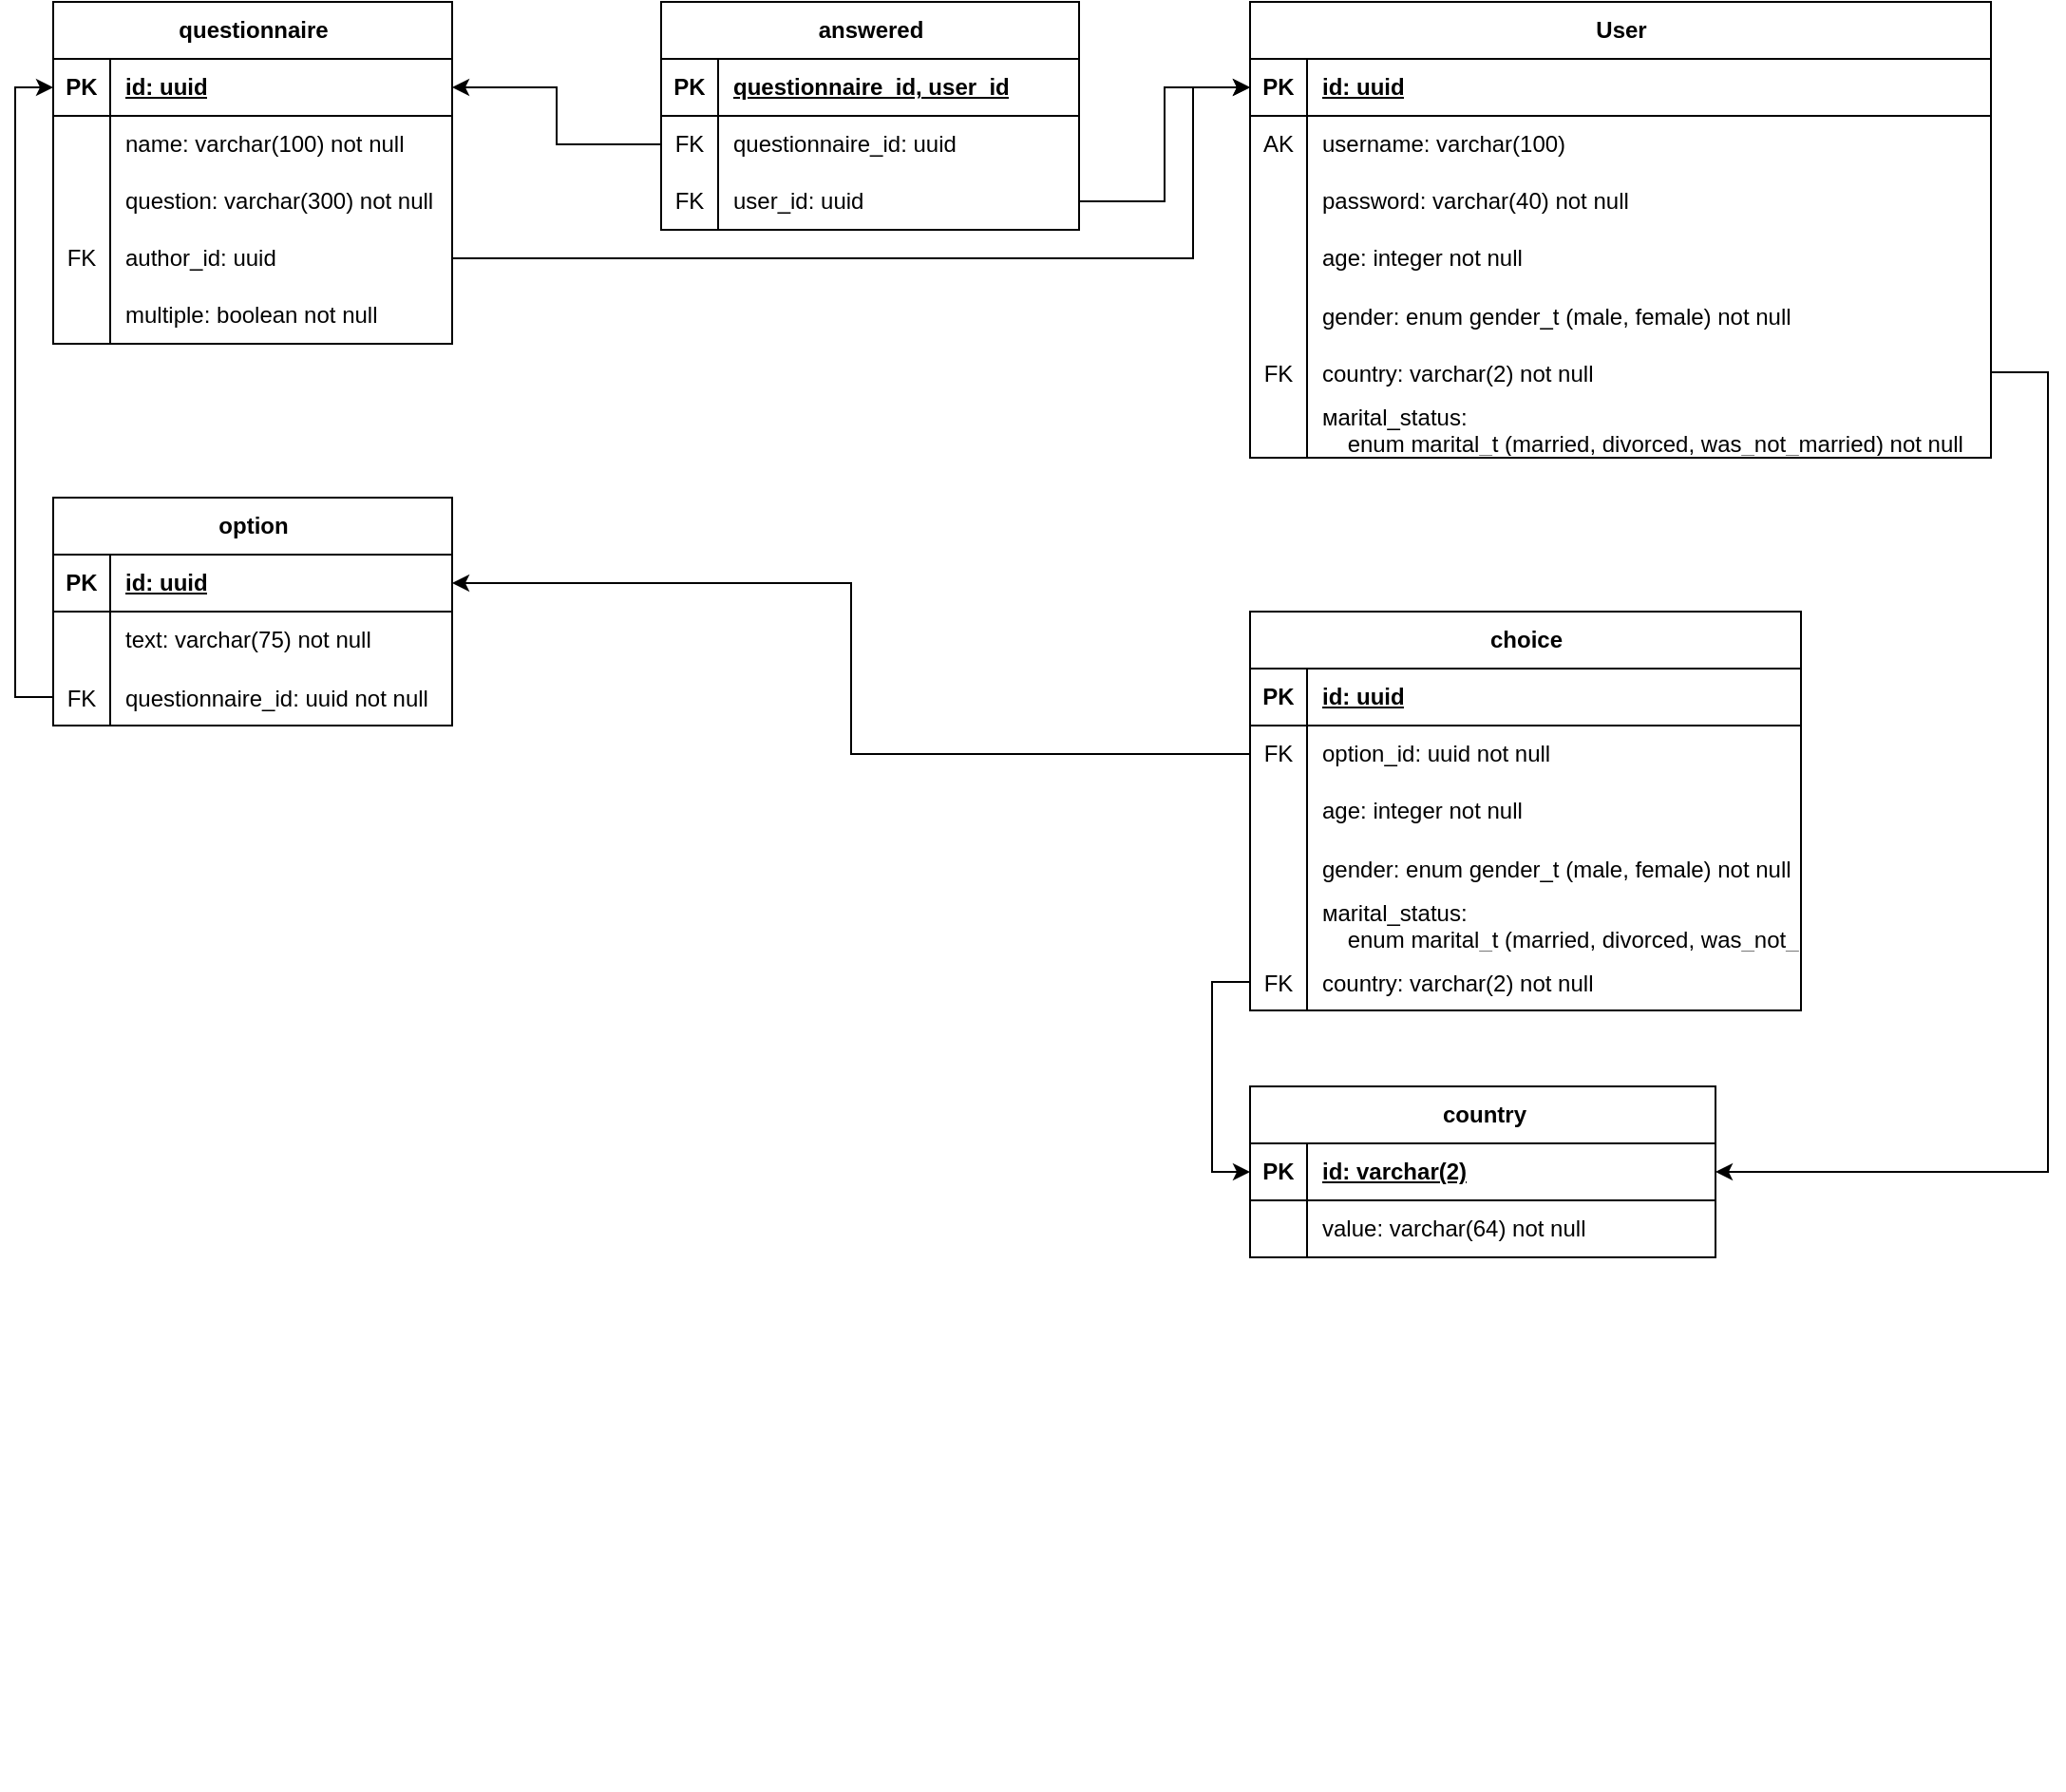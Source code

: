 <mxfile version="22.0.8" type="device">
  <diagram name="Страница — 1" id="QSBf3perLv_kSxdTgKMJ">
    <mxGraphModel dx="1737" dy="-620" grid="1" gridSize="10" guides="1" tooltips="1" connect="1" arrows="1" fold="1" page="1" pageScale="1" pageWidth="827" pageHeight="1169" math="0" shadow="0">
      <root>
        <mxCell id="0" />
        <mxCell id="1" parent="0" />
        <mxCell id="QNqdyhj0v0ewK2Hj2IED-8" value="questionnaire" style="shape=table;startSize=30;container=1;collapsible=1;childLayout=tableLayout;fixedRows=1;rowLines=0;fontStyle=1;align=center;resizeLast=1;html=1;" parent="1" vertex="1">
          <mxGeometry x="-110" y="1169" width="210" height="180" as="geometry" />
        </mxCell>
        <mxCell id="QNqdyhj0v0ewK2Hj2IED-9" value="" style="shape=tableRow;horizontal=0;startSize=0;swimlaneHead=0;swimlaneBody=0;fillColor=none;collapsible=0;dropTarget=0;points=[[0,0.5],[1,0.5]];portConstraint=eastwest;top=0;left=0;right=0;bottom=1;" parent="QNqdyhj0v0ewK2Hj2IED-8" vertex="1">
          <mxGeometry y="30" width="210" height="30" as="geometry" />
        </mxCell>
        <mxCell id="QNqdyhj0v0ewK2Hj2IED-10" value="PK" style="shape=partialRectangle;connectable=0;fillColor=none;top=0;left=0;bottom=0;right=0;fontStyle=1;overflow=hidden;whiteSpace=wrap;html=1;" parent="QNqdyhj0v0ewK2Hj2IED-9" vertex="1">
          <mxGeometry width="30" height="30" as="geometry">
            <mxRectangle width="30" height="30" as="alternateBounds" />
          </mxGeometry>
        </mxCell>
        <mxCell id="QNqdyhj0v0ewK2Hj2IED-11" value="id: uuid" style="shape=partialRectangle;connectable=0;fillColor=none;top=0;left=0;bottom=0;right=0;align=left;spacingLeft=6;fontStyle=5;overflow=hidden;whiteSpace=wrap;html=1;" parent="QNqdyhj0v0ewK2Hj2IED-9" vertex="1">
          <mxGeometry x="30" width="180" height="30" as="geometry">
            <mxRectangle width="180" height="30" as="alternateBounds" />
          </mxGeometry>
        </mxCell>
        <mxCell id="QNqdyhj0v0ewK2Hj2IED-12" value="" style="shape=tableRow;horizontal=0;startSize=0;swimlaneHead=0;swimlaneBody=0;fillColor=none;collapsible=0;dropTarget=0;points=[[0,0.5],[1,0.5]];portConstraint=eastwest;top=0;left=0;right=0;bottom=0;" parent="QNqdyhj0v0ewK2Hj2IED-8" vertex="1">
          <mxGeometry y="60" width="210" height="30" as="geometry" />
        </mxCell>
        <mxCell id="QNqdyhj0v0ewK2Hj2IED-13" value="" style="shape=partialRectangle;connectable=0;fillColor=none;top=0;left=0;bottom=0;right=0;editable=1;overflow=hidden;whiteSpace=wrap;html=1;" parent="QNqdyhj0v0ewK2Hj2IED-12" vertex="1">
          <mxGeometry width="30" height="30" as="geometry">
            <mxRectangle width="30" height="30" as="alternateBounds" />
          </mxGeometry>
        </mxCell>
        <mxCell id="QNqdyhj0v0ewK2Hj2IED-14" value="name: varchar(100)&amp;nbsp;not null" style="shape=partialRectangle;connectable=0;fillColor=none;top=0;left=0;bottom=0;right=0;align=left;spacingLeft=6;overflow=hidden;whiteSpace=wrap;html=1;" parent="QNqdyhj0v0ewK2Hj2IED-12" vertex="1">
          <mxGeometry x="30" width="180" height="30" as="geometry">
            <mxRectangle width="180" height="30" as="alternateBounds" />
          </mxGeometry>
        </mxCell>
        <mxCell id="QNqdyhj0v0ewK2Hj2IED-15" value="" style="shape=tableRow;horizontal=0;startSize=0;swimlaneHead=0;swimlaneBody=0;fillColor=none;collapsible=0;dropTarget=0;points=[[0,0.5],[1,0.5]];portConstraint=eastwest;top=0;left=0;right=0;bottom=0;" parent="QNqdyhj0v0ewK2Hj2IED-8" vertex="1">
          <mxGeometry y="90" width="210" height="30" as="geometry" />
        </mxCell>
        <mxCell id="QNqdyhj0v0ewK2Hj2IED-16" value="" style="shape=partialRectangle;connectable=0;fillColor=none;top=0;left=0;bottom=0;right=0;editable=1;overflow=hidden;whiteSpace=wrap;html=1;" parent="QNqdyhj0v0ewK2Hj2IED-15" vertex="1">
          <mxGeometry width="30" height="30" as="geometry">
            <mxRectangle width="30" height="30" as="alternateBounds" />
          </mxGeometry>
        </mxCell>
        <mxCell id="QNqdyhj0v0ewK2Hj2IED-17" value="question: varchar(300)&amp;nbsp;not null" style="shape=partialRectangle;connectable=0;fillColor=none;top=0;left=0;bottom=0;right=0;align=left;spacingLeft=6;overflow=hidden;whiteSpace=wrap;html=1;" parent="QNqdyhj0v0ewK2Hj2IED-15" vertex="1">
          <mxGeometry x="30" width="180" height="30" as="geometry">
            <mxRectangle width="180" height="30" as="alternateBounds" />
          </mxGeometry>
        </mxCell>
        <mxCell id="QNqdyhj0v0ewK2Hj2IED-18" value="" style="shape=tableRow;horizontal=0;startSize=0;swimlaneHead=0;swimlaneBody=0;fillColor=none;collapsible=0;dropTarget=0;points=[[0,0.5],[1,0.5]];portConstraint=eastwest;top=0;left=0;right=0;bottom=0;" parent="QNqdyhj0v0ewK2Hj2IED-8" vertex="1">
          <mxGeometry y="120" width="210" height="30" as="geometry" />
        </mxCell>
        <mxCell id="QNqdyhj0v0ewK2Hj2IED-19" value="FK" style="shape=partialRectangle;connectable=0;fillColor=none;top=0;left=0;bottom=0;right=0;editable=1;overflow=hidden;whiteSpace=wrap;html=1;" parent="QNqdyhj0v0ewK2Hj2IED-18" vertex="1">
          <mxGeometry width="30" height="30" as="geometry">
            <mxRectangle width="30" height="30" as="alternateBounds" />
          </mxGeometry>
        </mxCell>
        <mxCell id="QNqdyhj0v0ewK2Hj2IED-20" value="author_id: uuid" style="shape=partialRectangle;connectable=0;fillColor=none;top=0;left=0;bottom=0;right=0;align=left;spacingLeft=6;overflow=hidden;whiteSpace=wrap;html=1;" parent="QNqdyhj0v0ewK2Hj2IED-18" vertex="1">
          <mxGeometry x="30" width="180" height="30" as="geometry">
            <mxRectangle width="180" height="30" as="alternateBounds" />
          </mxGeometry>
        </mxCell>
        <mxCell id="QNqdyhj0v0ewK2Hj2IED-21" value="" style="shape=tableRow;horizontal=0;startSize=0;swimlaneHead=0;swimlaneBody=0;fillColor=none;collapsible=0;dropTarget=0;points=[[0,0.5],[1,0.5]];portConstraint=eastwest;top=0;left=0;right=0;bottom=0;" parent="QNqdyhj0v0ewK2Hj2IED-8" vertex="1">
          <mxGeometry y="150" width="210" height="30" as="geometry" />
        </mxCell>
        <mxCell id="QNqdyhj0v0ewK2Hj2IED-22" value="" style="shape=partialRectangle;connectable=0;fillColor=none;top=0;left=0;bottom=0;right=0;editable=1;overflow=hidden;whiteSpace=wrap;html=1;" parent="QNqdyhj0v0ewK2Hj2IED-21" vertex="1">
          <mxGeometry width="30" height="30" as="geometry">
            <mxRectangle width="30" height="30" as="alternateBounds" />
          </mxGeometry>
        </mxCell>
        <mxCell id="QNqdyhj0v0ewK2Hj2IED-23" value="multiple: boolean not null" style="shape=partialRectangle;connectable=0;fillColor=none;top=0;left=0;bottom=0;right=0;align=left;spacingLeft=6;overflow=hidden;whiteSpace=wrap;html=1;" parent="QNqdyhj0v0ewK2Hj2IED-21" vertex="1">
          <mxGeometry x="30" width="180" height="30" as="geometry">
            <mxRectangle width="180" height="30" as="alternateBounds" />
          </mxGeometry>
        </mxCell>
        <mxCell id="QNqdyhj0v0ewK2Hj2IED-24" value="option" style="shape=table;startSize=30;container=1;collapsible=1;childLayout=tableLayout;fixedRows=1;rowLines=0;fontStyle=1;align=center;resizeLast=1;html=1;" parent="1" vertex="1">
          <mxGeometry x="-110" y="1430" width="210" height="120" as="geometry" />
        </mxCell>
        <mxCell id="QNqdyhj0v0ewK2Hj2IED-25" value="" style="shape=tableRow;horizontal=0;startSize=0;swimlaneHead=0;swimlaneBody=0;fillColor=none;collapsible=0;dropTarget=0;points=[[0,0.5],[1,0.5]];portConstraint=eastwest;top=0;left=0;right=0;bottom=1;" parent="QNqdyhj0v0ewK2Hj2IED-24" vertex="1">
          <mxGeometry y="30" width="210" height="30" as="geometry" />
        </mxCell>
        <mxCell id="QNqdyhj0v0ewK2Hj2IED-26" value="PK" style="shape=partialRectangle;connectable=0;fillColor=none;top=0;left=0;bottom=0;right=0;fontStyle=1;overflow=hidden;whiteSpace=wrap;html=1;" parent="QNqdyhj0v0ewK2Hj2IED-25" vertex="1">
          <mxGeometry width="30" height="30" as="geometry">
            <mxRectangle width="30" height="30" as="alternateBounds" />
          </mxGeometry>
        </mxCell>
        <mxCell id="QNqdyhj0v0ewK2Hj2IED-27" value="id: uuid" style="shape=partialRectangle;connectable=0;fillColor=none;top=0;left=0;bottom=0;right=0;align=left;spacingLeft=6;fontStyle=5;overflow=hidden;whiteSpace=wrap;html=1;" parent="QNqdyhj0v0ewK2Hj2IED-25" vertex="1">
          <mxGeometry x="30" width="180" height="30" as="geometry">
            <mxRectangle width="180" height="30" as="alternateBounds" />
          </mxGeometry>
        </mxCell>
        <mxCell id="QNqdyhj0v0ewK2Hj2IED-28" value="" style="shape=tableRow;horizontal=0;startSize=0;swimlaneHead=0;swimlaneBody=0;fillColor=none;collapsible=0;dropTarget=0;points=[[0,0.5],[1,0.5]];portConstraint=eastwest;top=0;left=0;right=0;bottom=0;" parent="QNqdyhj0v0ewK2Hj2IED-24" vertex="1">
          <mxGeometry y="60" width="210" height="30" as="geometry" />
        </mxCell>
        <mxCell id="QNqdyhj0v0ewK2Hj2IED-29" value="" style="shape=partialRectangle;connectable=0;fillColor=none;top=0;left=0;bottom=0;right=0;editable=1;overflow=hidden;whiteSpace=wrap;html=1;" parent="QNqdyhj0v0ewK2Hj2IED-28" vertex="1">
          <mxGeometry width="30" height="30" as="geometry">
            <mxRectangle width="30" height="30" as="alternateBounds" />
          </mxGeometry>
        </mxCell>
        <mxCell id="QNqdyhj0v0ewK2Hj2IED-30" value="text: varchar(75)&amp;nbsp;not null" style="shape=partialRectangle;connectable=0;fillColor=none;top=0;left=0;bottom=0;right=0;align=left;spacingLeft=6;overflow=hidden;whiteSpace=wrap;html=1;" parent="QNqdyhj0v0ewK2Hj2IED-28" vertex="1">
          <mxGeometry x="30" width="180" height="30" as="geometry">
            <mxRectangle width="180" height="30" as="alternateBounds" />
          </mxGeometry>
        </mxCell>
        <mxCell id="QNqdyhj0v0ewK2Hj2IED-31" value="" style="shape=tableRow;horizontal=0;startSize=0;swimlaneHead=0;swimlaneBody=0;fillColor=none;collapsible=0;dropTarget=0;points=[[0,0.5],[1,0.5]];portConstraint=eastwest;top=0;left=0;right=0;bottom=0;" parent="QNqdyhj0v0ewK2Hj2IED-24" vertex="1">
          <mxGeometry y="90" width="210" height="30" as="geometry" />
        </mxCell>
        <mxCell id="QNqdyhj0v0ewK2Hj2IED-32" value="FK" style="shape=partialRectangle;connectable=0;fillColor=none;top=0;left=0;bottom=0;right=0;editable=1;overflow=hidden;" parent="QNqdyhj0v0ewK2Hj2IED-31" vertex="1">
          <mxGeometry width="30" height="30" as="geometry">
            <mxRectangle width="30" height="30" as="alternateBounds" />
          </mxGeometry>
        </mxCell>
        <mxCell id="QNqdyhj0v0ewK2Hj2IED-33" value="questionnaire_id: uuid not null" style="shape=partialRectangle;connectable=0;fillColor=none;top=0;left=0;bottom=0;right=0;align=left;spacingLeft=6;overflow=hidden;" parent="QNqdyhj0v0ewK2Hj2IED-31" vertex="1">
          <mxGeometry x="30" width="180" height="30" as="geometry">
            <mxRectangle width="180" height="30" as="alternateBounds" />
          </mxGeometry>
        </mxCell>
        <mxCell id="QNqdyhj0v0ewK2Hj2IED-53" value="choice" style="shape=table;startSize=30;container=1;collapsible=1;childLayout=tableLayout;fixedRows=1;rowLines=0;fontStyle=1;align=center;resizeLast=1;html=1;" parent="1" vertex="1">
          <mxGeometry x="520" y="1490" width="290" height="210" as="geometry" />
        </mxCell>
        <mxCell id="QNqdyhj0v0ewK2Hj2IED-54" value="" style="shape=tableRow;horizontal=0;startSize=0;swimlaneHead=0;swimlaneBody=0;fillColor=none;collapsible=0;dropTarget=0;points=[[0,0.5],[1,0.5]];portConstraint=eastwest;top=0;left=0;right=0;bottom=1;" parent="QNqdyhj0v0ewK2Hj2IED-53" vertex="1">
          <mxGeometry y="30" width="290" height="30" as="geometry" />
        </mxCell>
        <mxCell id="QNqdyhj0v0ewK2Hj2IED-55" value="PK" style="shape=partialRectangle;connectable=0;fillColor=none;top=0;left=0;bottom=0;right=0;fontStyle=1;overflow=hidden;whiteSpace=wrap;html=1;" parent="QNqdyhj0v0ewK2Hj2IED-54" vertex="1">
          <mxGeometry width="30" height="30" as="geometry">
            <mxRectangle width="30" height="30" as="alternateBounds" />
          </mxGeometry>
        </mxCell>
        <mxCell id="QNqdyhj0v0ewK2Hj2IED-56" value="id: uuid" style="shape=partialRectangle;connectable=0;fillColor=none;top=0;left=0;bottom=0;right=0;align=left;spacingLeft=6;fontStyle=5;overflow=hidden;whiteSpace=wrap;html=1;" parent="QNqdyhj0v0ewK2Hj2IED-54" vertex="1">
          <mxGeometry x="30" width="260" height="30" as="geometry">
            <mxRectangle width="260" height="30" as="alternateBounds" />
          </mxGeometry>
        </mxCell>
        <mxCell id="QNqdyhj0v0ewK2Hj2IED-60" value="" style="shape=tableRow;horizontal=0;startSize=0;swimlaneHead=0;swimlaneBody=0;fillColor=none;collapsible=0;dropTarget=0;points=[[0,0.5],[1,0.5]];portConstraint=eastwest;top=0;left=0;right=0;bottom=0;" parent="QNqdyhj0v0ewK2Hj2IED-53" vertex="1">
          <mxGeometry y="60" width="290" height="30" as="geometry" />
        </mxCell>
        <mxCell id="QNqdyhj0v0ewK2Hj2IED-61" value="FK" style="shape=partialRectangle;connectable=0;fillColor=none;top=0;left=0;bottom=0;right=0;editable=1;overflow=hidden;whiteSpace=wrap;html=1;" parent="QNqdyhj0v0ewK2Hj2IED-60" vertex="1">
          <mxGeometry width="30" height="30" as="geometry">
            <mxRectangle width="30" height="30" as="alternateBounds" />
          </mxGeometry>
        </mxCell>
        <mxCell id="QNqdyhj0v0ewK2Hj2IED-62" value="option_id: uuid&amp;nbsp;not null" style="shape=partialRectangle;connectable=0;fillColor=none;top=0;left=0;bottom=0;right=0;align=left;spacingLeft=6;overflow=hidden;whiteSpace=wrap;html=1;" parent="QNqdyhj0v0ewK2Hj2IED-60" vertex="1">
          <mxGeometry x="30" width="260" height="30" as="geometry">
            <mxRectangle width="260" height="30" as="alternateBounds" />
          </mxGeometry>
        </mxCell>
        <mxCell id="QNqdyhj0v0ewK2Hj2IED-63" value="" style="shape=tableRow;horizontal=0;startSize=0;swimlaneHead=0;swimlaneBody=0;fillColor=none;collapsible=0;dropTarget=0;points=[[0,0.5],[1,0.5]];portConstraint=eastwest;top=0;left=0;right=0;bottom=0;" parent="QNqdyhj0v0ewK2Hj2IED-53" vertex="1">
          <mxGeometry y="90" width="290" height="30" as="geometry" />
        </mxCell>
        <mxCell id="QNqdyhj0v0ewK2Hj2IED-64" value="" style="shape=partialRectangle;connectable=0;fillColor=none;top=0;left=0;bottom=0;right=0;editable=1;overflow=hidden;whiteSpace=wrap;html=1;" parent="QNqdyhj0v0ewK2Hj2IED-63" vertex="1">
          <mxGeometry width="30" height="30" as="geometry">
            <mxRectangle width="30" height="30" as="alternateBounds" />
          </mxGeometry>
        </mxCell>
        <mxCell id="QNqdyhj0v0ewK2Hj2IED-65" value="age: integer&amp;nbsp;not null" style="shape=partialRectangle;connectable=0;fillColor=none;top=0;left=0;bottom=0;right=0;align=left;spacingLeft=6;overflow=hidden;whiteSpace=wrap;html=1;" parent="QNqdyhj0v0ewK2Hj2IED-63" vertex="1">
          <mxGeometry x="30" width="260" height="30" as="geometry">
            <mxRectangle width="260" height="30" as="alternateBounds" />
          </mxGeometry>
        </mxCell>
        <mxCell id="QNqdyhj0v0ewK2Hj2IED-102" value="" style="shape=tableRow;horizontal=0;startSize=0;swimlaneHead=0;swimlaneBody=0;fillColor=none;collapsible=0;dropTarget=0;points=[[0,0.5],[1,0.5]];portConstraint=eastwest;top=0;left=0;right=0;bottom=0;" parent="QNqdyhj0v0ewK2Hj2IED-53" vertex="1">
          <mxGeometry y="120" width="290" height="30" as="geometry" />
        </mxCell>
        <mxCell id="QNqdyhj0v0ewK2Hj2IED-103" value="" style="shape=partialRectangle;connectable=0;fillColor=none;top=0;left=0;bottom=0;right=0;editable=1;overflow=hidden;" parent="QNqdyhj0v0ewK2Hj2IED-102" vertex="1">
          <mxGeometry width="30" height="30" as="geometry">
            <mxRectangle width="30" height="30" as="alternateBounds" />
          </mxGeometry>
        </mxCell>
        <mxCell id="QNqdyhj0v0ewK2Hj2IED-104" value="gender: enum gender_t (male, female) not null" style="shape=partialRectangle;connectable=0;fillColor=none;top=0;left=0;bottom=0;right=0;align=left;spacingLeft=6;overflow=hidden;" parent="QNqdyhj0v0ewK2Hj2IED-102" vertex="1">
          <mxGeometry x="30" width="260" height="30" as="geometry">
            <mxRectangle width="260" height="30" as="alternateBounds" />
          </mxGeometry>
        </mxCell>
        <mxCell id="Mcjut4qaFdIiztMgJWjg-1" value="" style="shape=tableRow;horizontal=0;startSize=0;swimlaneHead=0;swimlaneBody=0;fillColor=none;collapsible=0;dropTarget=0;points=[[0,0.5],[1,0.5]];portConstraint=eastwest;top=0;left=0;right=0;bottom=0;fontSize=16;" vertex="1" parent="QNqdyhj0v0ewK2Hj2IED-53">
          <mxGeometry y="150" width="290" height="30" as="geometry" />
        </mxCell>
        <mxCell id="Mcjut4qaFdIiztMgJWjg-2" value="" style="shape=partialRectangle;connectable=0;fillColor=none;top=0;left=0;bottom=0;right=0;editable=1;overflow=hidden;fontSize=16;" vertex="1" parent="Mcjut4qaFdIiztMgJWjg-1">
          <mxGeometry width="30" height="30" as="geometry">
            <mxRectangle width="30" height="30" as="alternateBounds" />
          </mxGeometry>
        </mxCell>
        <mxCell id="Mcjut4qaFdIiztMgJWjg-3" value="мarital_status:&#xa;    enum marital_t (married, divorced, was_not_married) not null" style="shape=partialRectangle;connectable=0;fillColor=none;top=0;left=0;bottom=0;right=0;align=left;spacingLeft=6;overflow=hidden;fontSize=12;" vertex="1" parent="Mcjut4qaFdIiztMgJWjg-1">
          <mxGeometry x="30" width="260" height="30" as="geometry">
            <mxRectangle width="260" height="30" as="alternateBounds" />
          </mxGeometry>
        </mxCell>
        <mxCell id="QNqdyhj0v0ewK2Hj2IED-108" value="" style="shape=tableRow;horizontal=0;startSize=0;swimlaneHead=0;swimlaneBody=0;fillColor=none;collapsible=0;dropTarget=0;points=[[0,0.5],[1,0.5]];portConstraint=eastwest;top=0;left=0;right=0;bottom=0;" parent="QNqdyhj0v0ewK2Hj2IED-53" vertex="1">
          <mxGeometry y="180" width="290" height="30" as="geometry" />
        </mxCell>
        <mxCell id="QNqdyhj0v0ewK2Hj2IED-109" value="FK" style="shape=partialRectangle;connectable=0;fillColor=none;top=0;left=0;bottom=0;right=0;editable=1;overflow=hidden;" parent="QNqdyhj0v0ewK2Hj2IED-108" vertex="1">
          <mxGeometry width="30" height="30" as="geometry">
            <mxRectangle width="30" height="30" as="alternateBounds" />
          </mxGeometry>
        </mxCell>
        <mxCell id="QNqdyhj0v0ewK2Hj2IED-110" value="country: varchar(2) not null" style="shape=partialRectangle;connectable=0;fillColor=none;top=0;left=0;bottom=0;right=0;align=left;spacingLeft=6;overflow=hidden;" parent="QNqdyhj0v0ewK2Hj2IED-108" vertex="1">
          <mxGeometry x="30" width="260" height="30" as="geometry">
            <mxRectangle width="260" height="30" as="alternateBounds" />
          </mxGeometry>
        </mxCell>
        <mxCell id="QNqdyhj0v0ewK2Hj2IED-82" value="country" style="shape=table;startSize=30;container=1;collapsible=1;childLayout=tableLayout;fixedRows=1;rowLines=0;fontStyle=1;align=center;resizeLast=1;html=1;" parent="1" vertex="1">
          <mxGeometry x="520" y="1740" width="245" height="90" as="geometry" />
        </mxCell>
        <mxCell id="QNqdyhj0v0ewK2Hj2IED-83" value="" style="shape=tableRow;horizontal=0;startSize=0;swimlaneHead=0;swimlaneBody=0;fillColor=none;collapsible=0;dropTarget=0;points=[[0,0.5],[1,0.5]];portConstraint=eastwest;top=0;left=0;right=0;bottom=1;" parent="QNqdyhj0v0ewK2Hj2IED-82" vertex="1">
          <mxGeometry y="30" width="245" height="30" as="geometry" />
        </mxCell>
        <mxCell id="QNqdyhj0v0ewK2Hj2IED-84" value="PK" style="shape=partialRectangle;connectable=0;fillColor=none;top=0;left=0;bottom=0;right=0;fontStyle=1;overflow=hidden;whiteSpace=wrap;html=1;" parent="QNqdyhj0v0ewK2Hj2IED-83" vertex="1">
          <mxGeometry width="30" height="30" as="geometry">
            <mxRectangle width="30" height="30" as="alternateBounds" />
          </mxGeometry>
        </mxCell>
        <mxCell id="QNqdyhj0v0ewK2Hj2IED-85" value="id: varchar(2)" style="shape=partialRectangle;connectable=0;fillColor=none;top=0;left=0;bottom=0;right=0;align=left;spacingLeft=6;fontStyle=5;overflow=hidden;whiteSpace=wrap;html=1;" parent="QNqdyhj0v0ewK2Hj2IED-83" vertex="1">
          <mxGeometry x="30" width="215" height="30" as="geometry">
            <mxRectangle width="215" height="30" as="alternateBounds" />
          </mxGeometry>
        </mxCell>
        <mxCell id="QNqdyhj0v0ewK2Hj2IED-86" value="" style="shape=tableRow;horizontal=0;startSize=0;swimlaneHead=0;swimlaneBody=0;fillColor=none;collapsible=0;dropTarget=0;points=[[0,0.5],[1,0.5]];portConstraint=eastwest;top=0;left=0;right=0;bottom=0;" parent="QNqdyhj0v0ewK2Hj2IED-82" vertex="1">
          <mxGeometry y="60" width="245" height="30" as="geometry" />
        </mxCell>
        <mxCell id="QNqdyhj0v0ewK2Hj2IED-87" value="" style="shape=partialRectangle;connectable=0;fillColor=none;top=0;left=0;bottom=0;right=0;editable=1;overflow=hidden;whiteSpace=wrap;html=1;" parent="QNqdyhj0v0ewK2Hj2IED-86" vertex="1">
          <mxGeometry width="30" height="30" as="geometry">
            <mxRectangle width="30" height="30" as="alternateBounds" />
          </mxGeometry>
        </mxCell>
        <mxCell id="QNqdyhj0v0ewK2Hj2IED-88" value="value: varchar(64) not null" style="shape=partialRectangle;connectable=0;fillColor=none;top=0;left=0;bottom=0;right=0;align=left;spacingLeft=6;overflow=hidden;whiteSpace=wrap;html=1;" parent="QNqdyhj0v0ewK2Hj2IED-86" vertex="1">
          <mxGeometry x="30" width="215" height="30" as="geometry">
            <mxRectangle width="215" height="30" as="alternateBounds" />
          </mxGeometry>
        </mxCell>
        <mxCell id="QNqdyhj0v0ewK2Hj2IED-99" value="" style="shape=tableRow;horizontal=0;startSize=0;swimlaneHead=0;swimlaneBody=0;fillColor=none;collapsible=0;dropTarget=0;points=[[0,0.5],[1,0.5]];portConstraint=eastwest;top=0;left=0;right=0;bottom=0;" parent="1" vertex="1">
          <mxGeometry x="-10" y="2080" width="380" height="30" as="geometry" />
        </mxCell>
        <mxCell id="QNqdyhj0v0ewK2Hj2IED-100" value="" style="shape=partialRectangle;connectable=0;fillColor=none;top=0;left=0;bottom=0;right=0;editable=1;overflow=hidden;whiteSpace=wrap;html=1;" parent="QNqdyhj0v0ewK2Hj2IED-99" vertex="1">
          <mxGeometry width="30" height="30" as="geometry">
            <mxRectangle width="30" height="30" as="alternateBounds" />
          </mxGeometry>
        </mxCell>
        <mxCell id="QNqdyhj0v0ewK2Hj2IED-112" value="User" style="shape=table;startSize=30;container=1;collapsible=1;childLayout=tableLayout;fixedRows=1;rowLines=0;fontStyle=1;align=center;resizeLast=1;html=1;" parent="1" vertex="1">
          <mxGeometry x="520" y="1169" width="390" height="240" as="geometry" />
        </mxCell>
        <mxCell id="QNqdyhj0v0ewK2Hj2IED-113" value="" style="shape=tableRow;horizontal=0;startSize=0;swimlaneHead=0;swimlaneBody=0;fillColor=none;collapsible=0;dropTarget=0;points=[[0,0.5],[1,0.5]];portConstraint=eastwest;top=0;left=0;right=0;bottom=1;" parent="QNqdyhj0v0ewK2Hj2IED-112" vertex="1">
          <mxGeometry y="30" width="390" height="30" as="geometry" />
        </mxCell>
        <mxCell id="QNqdyhj0v0ewK2Hj2IED-114" value="PK" style="shape=partialRectangle;connectable=0;fillColor=none;top=0;left=0;bottom=0;right=0;fontStyle=1;overflow=hidden;whiteSpace=wrap;html=1;" parent="QNqdyhj0v0ewK2Hj2IED-113" vertex="1">
          <mxGeometry width="30" height="30" as="geometry">
            <mxRectangle width="30" height="30" as="alternateBounds" />
          </mxGeometry>
        </mxCell>
        <mxCell id="QNqdyhj0v0ewK2Hj2IED-115" value="id: uuid" style="shape=partialRectangle;connectable=0;fillColor=none;top=0;left=0;bottom=0;right=0;align=left;spacingLeft=6;fontStyle=5;overflow=hidden;whiteSpace=wrap;html=1;" parent="QNqdyhj0v0ewK2Hj2IED-113" vertex="1">
          <mxGeometry x="30" width="360" height="30" as="geometry">
            <mxRectangle width="360" height="30" as="alternateBounds" />
          </mxGeometry>
        </mxCell>
        <mxCell id="QNqdyhj0v0ewK2Hj2IED-116" value="" style="shape=tableRow;horizontal=0;startSize=0;swimlaneHead=0;swimlaneBody=0;fillColor=none;collapsible=0;dropTarget=0;points=[[0,0.5],[1,0.5]];portConstraint=eastwest;top=0;left=0;right=0;bottom=0;" parent="QNqdyhj0v0ewK2Hj2IED-112" vertex="1">
          <mxGeometry y="60" width="390" height="30" as="geometry" />
        </mxCell>
        <mxCell id="QNqdyhj0v0ewK2Hj2IED-117" value="AK" style="shape=partialRectangle;connectable=0;fillColor=none;top=0;left=0;bottom=0;right=0;editable=1;overflow=hidden;whiteSpace=wrap;html=1;" parent="QNqdyhj0v0ewK2Hj2IED-116" vertex="1">
          <mxGeometry width="30" height="30" as="geometry">
            <mxRectangle width="30" height="30" as="alternateBounds" />
          </mxGeometry>
        </mxCell>
        <mxCell id="QNqdyhj0v0ewK2Hj2IED-118" value="username: varchar(100)" style="shape=partialRectangle;connectable=0;fillColor=none;top=0;left=0;bottom=0;right=0;align=left;spacingLeft=6;overflow=hidden;whiteSpace=wrap;html=1;" parent="QNqdyhj0v0ewK2Hj2IED-116" vertex="1">
          <mxGeometry x="30" width="360" height="30" as="geometry">
            <mxRectangle width="360" height="30" as="alternateBounds" />
          </mxGeometry>
        </mxCell>
        <mxCell id="QNqdyhj0v0ewK2Hj2IED-119" value="" style="shape=tableRow;horizontal=0;startSize=0;swimlaneHead=0;swimlaneBody=0;fillColor=none;collapsible=0;dropTarget=0;points=[[0,0.5],[1,0.5]];portConstraint=eastwest;top=0;left=0;right=0;bottom=0;" parent="QNqdyhj0v0ewK2Hj2IED-112" vertex="1">
          <mxGeometry y="90" width="390" height="30" as="geometry" />
        </mxCell>
        <mxCell id="QNqdyhj0v0ewK2Hj2IED-120" value="" style="shape=partialRectangle;connectable=0;fillColor=none;top=0;left=0;bottom=0;right=0;editable=1;overflow=hidden;whiteSpace=wrap;html=1;" parent="QNqdyhj0v0ewK2Hj2IED-119" vertex="1">
          <mxGeometry width="30" height="30" as="geometry">
            <mxRectangle width="30" height="30" as="alternateBounds" />
          </mxGeometry>
        </mxCell>
        <mxCell id="QNqdyhj0v0ewK2Hj2IED-121" value="password: varchar(40) not null" style="shape=partialRectangle;connectable=0;fillColor=none;top=0;left=0;bottom=0;right=0;align=left;spacingLeft=6;overflow=hidden;whiteSpace=wrap;html=1;" parent="QNqdyhj0v0ewK2Hj2IED-119" vertex="1">
          <mxGeometry x="30" width="360" height="30" as="geometry">
            <mxRectangle width="360" height="30" as="alternateBounds" />
          </mxGeometry>
        </mxCell>
        <mxCell id="QNqdyhj0v0ewK2Hj2IED-122" value="" style="shape=tableRow;horizontal=0;startSize=0;swimlaneHead=0;swimlaneBody=0;fillColor=none;collapsible=0;dropTarget=0;points=[[0,0.5],[1,0.5]];portConstraint=eastwest;top=0;left=0;right=0;bottom=0;" parent="QNqdyhj0v0ewK2Hj2IED-112" vertex="1">
          <mxGeometry y="120" width="390" height="30" as="geometry" />
        </mxCell>
        <mxCell id="QNqdyhj0v0ewK2Hj2IED-123" value="" style="shape=partialRectangle;connectable=0;fillColor=none;top=0;left=0;bottom=0;right=0;editable=1;overflow=hidden;whiteSpace=wrap;html=1;" parent="QNqdyhj0v0ewK2Hj2IED-122" vertex="1">
          <mxGeometry width="30" height="30" as="geometry">
            <mxRectangle width="30" height="30" as="alternateBounds" />
          </mxGeometry>
        </mxCell>
        <mxCell id="QNqdyhj0v0ewK2Hj2IED-124" value="age: integer&amp;nbsp;not null" style="shape=partialRectangle;connectable=0;fillColor=none;top=0;left=0;bottom=0;right=0;align=left;spacingLeft=6;overflow=hidden;whiteSpace=wrap;html=1;" parent="QNqdyhj0v0ewK2Hj2IED-122" vertex="1">
          <mxGeometry x="30" width="360" height="30" as="geometry">
            <mxRectangle width="360" height="30" as="alternateBounds" />
          </mxGeometry>
        </mxCell>
        <mxCell id="QNqdyhj0v0ewK2Hj2IED-125" value="" style="shape=tableRow;horizontal=0;startSize=0;swimlaneHead=0;swimlaneBody=0;fillColor=none;collapsible=0;dropTarget=0;points=[[0,0.5],[1,0.5]];portConstraint=eastwest;top=0;left=0;right=0;bottom=0;" parent="QNqdyhj0v0ewK2Hj2IED-112" vertex="1">
          <mxGeometry y="150" width="390" height="30" as="geometry" />
        </mxCell>
        <mxCell id="QNqdyhj0v0ewK2Hj2IED-126" value="" style="shape=partialRectangle;connectable=0;fillColor=none;top=0;left=0;bottom=0;right=0;editable=1;overflow=hidden;" parent="QNqdyhj0v0ewK2Hj2IED-125" vertex="1">
          <mxGeometry width="30" height="30" as="geometry">
            <mxRectangle width="30" height="30" as="alternateBounds" />
          </mxGeometry>
        </mxCell>
        <mxCell id="QNqdyhj0v0ewK2Hj2IED-127" value="gender: enum gender_t (male, female) not null" style="shape=partialRectangle;connectable=0;fillColor=none;top=0;left=0;bottom=0;right=0;align=left;spacingLeft=6;overflow=hidden;" parent="QNqdyhj0v0ewK2Hj2IED-125" vertex="1">
          <mxGeometry x="30" width="360" height="30" as="geometry">
            <mxRectangle width="360" height="30" as="alternateBounds" />
          </mxGeometry>
        </mxCell>
        <mxCell id="QNqdyhj0v0ewK2Hj2IED-129" value="" style="shape=tableRow;horizontal=0;startSize=0;swimlaneHead=0;swimlaneBody=0;fillColor=none;collapsible=0;dropTarget=0;points=[[0,0.5],[1,0.5]];portConstraint=eastwest;top=0;left=0;right=0;bottom=0;" parent="QNqdyhj0v0ewK2Hj2IED-112" vertex="1">
          <mxGeometry y="180" width="390" height="30" as="geometry" />
        </mxCell>
        <mxCell id="QNqdyhj0v0ewK2Hj2IED-130" value="FK" style="shape=partialRectangle;connectable=0;fillColor=none;top=0;left=0;bottom=0;right=0;editable=1;overflow=hidden;" parent="QNqdyhj0v0ewK2Hj2IED-129" vertex="1">
          <mxGeometry width="30" height="30" as="geometry">
            <mxRectangle width="30" height="30" as="alternateBounds" />
          </mxGeometry>
        </mxCell>
        <mxCell id="QNqdyhj0v0ewK2Hj2IED-131" value="country: varchar(2) not null" style="shape=partialRectangle;connectable=0;fillColor=none;top=0;left=0;bottom=0;right=0;align=left;spacingLeft=6;overflow=hidden;" parent="QNqdyhj0v0ewK2Hj2IED-129" vertex="1">
          <mxGeometry x="30" width="360" height="30" as="geometry">
            <mxRectangle width="360" height="30" as="alternateBounds" />
          </mxGeometry>
        </mxCell>
        <mxCell id="QNqdyhj0v0ewK2Hj2IED-132" value="" style="shape=tableRow;horizontal=0;startSize=0;swimlaneHead=0;swimlaneBody=0;fillColor=none;collapsible=0;dropTarget=0;points=[[0,0.5],[1,0.5]];portConstraint=eastwest;top=0;left=0;right=0;bottom=0;" parent="QNqdyhj0v0ewK2Hj2IED-112" vertex="1">
          <mxGeometry y="210" width="390" height="30" as="geometry" />
        </mxCell>
        <mxCell id="QNqdyhj0v0ewK2Hj2IED-133" value="" style="shape=partialRectangle;connectable=0;fillColor=none;top=0;left=0;bottom=0;right=0;editable=1;overflow=hidden;" parent="QNqdyhj0v0ewK2Hj2IED-132" vertex="1">
          <mxGeometry width="30" height="30" as="geometry">
            <mxRectangle width="30" height="30" as="alternateBounds" />
          </mxGeometry>
        </mxCell>
        <mxCell id="QNqdyhj0v0ewK2Hj2IED-134" value="мarital_status:&#xa;    enum marital_t (married, divorced, was_not_married) not null" style="shape=partialRectangle;connectable=0;fillColor=none;top=0;left=0;bottom=0;right=0;align=left;spacingLeft=6;overflow=hidden;" parent="QNqdyhj0v0ewK2Hj2IED-132" vertex="1">
          <mxGeometry x="30" width="360" height="30" as="geometry">
            <mxRectangle width="360" height="30" as="alternateBounds" />
          </mxGeometry>
        </mxCell>
        <mxCell id="QNqdyhj0v0ewK2Hj2IED-136" value="answered" style="shape=table;startSize=30;container=1;collapsible=1;childLayout=tableLayout;fixedRows=1;rowLines=0;fontStyle=1;align=center;resizeLast=1;html=1;" parent="1" vertex="1">
          <mxGeometry x="210" y="1169" width="220" height="120" as="geometry" />
        </mxCell>
        <mxCell id="QNqdyhj0v0ewK2Hj2IED-137" value="" style="shape=tableRow;horizontal=0;startSize=0;swimlaneHead=0;swimlaneBody=0;fillColor=none;collapsible=0;dropTarget=0;points=[[0,0.5],[1,0.5]];portConstraint=eastwest;top=0;left=0;right=0;bottom=1;" parent="QNqdyhj0v0ewK2Hj2IED-136" vertex="1">
          <mxGeometry y="30" width="220" height="30" as="geometry" />
        </mxCell>
        <mxCell id="QNqdyhj0v0ewK2Hj2IED-138" value="PK" style="shape=partialRectangle;connectable=0;fillColor=none;top=0;left=0;bottom=0;right=0;fontStyle=1;overflow=hidden;whiteSpace=wrap;html=1;" parent="QNqdyhj0v0ewK2Hj2IED-137" vertex="1">
          <mxGeometry width="30" height="30" as="geometry">
            <mxRectangle width="30" height="30" as="alternateBounds" />
          </mxGeometry>
        </mxCell>
        <mxCell id="QNqdyhj0v0ewK2Hj2IED-139" value="questionnaire_id, user_id" style="shape=partialRectangle;connectable=0;fillColor=none;top=0;left=0;bottom=0;right=0;align=left;spacingLeft=6;fontStyle=5;overflow=hidden;whiteSpace=wrap;html=1;" parent="QNqdyhj0v0ewK2Hj2IED-137" vertex="1">
          <mxGeometry x="30" width="190" height="30" as="geometry">
            <mxRectangle width="190" height="30" as="alternateBounds" />
          </mxGeometry>
        </mxCell>
        <mxCell id="QNqdyhj0v0ewK2Hj2IED-140" value="" style="shape=tableRow;horizontal=0;startSize=0;swimlaneHead=0;swimlaneBody=0;fillColor=none;collapsible=0;dropTarget=0;points=[[0,0.5],[1,0.5]];portConstraint=eastwest;top=0;left=0;right=0;bottom=0;" parent="QNqdyhj0v0ewK2Hj2IED-136" vertex="1">
          <mxGeometry y="60" width="220" height="30" as="geometry" />
        </mxCell>
        <mxCell id="QNqdyhj0v0ewK2Hj2IED-141" value="FK" style="shape=partialRectangle;connectable=0;fillColor=none;top=0;left=0;bottom=0;right=0;editable=1;overflow=hidden;whiteSpace=wrap;html=1;" parent="QNqdyhj0v0ewK2Hj2IED-140" vertex="1">
          <mxGeometry width="30" height="30" as="geometry">
            <mxRectangle width="30" height="30" as="alternateBounds" />
          </mxGeometry>
        </mxCell>
        <mxCell id="QNqdyhj0v0ewK2Hj2IED-142" value="questionnaire_id: uuid" style="shape=partialRectangle;connectable=0;fillColor=none;top=0;left=0;bottom=0;right=0;align=left;spacingLeft=6;overflow=hidden;whiteSpace=wrap;html=1;" parent="QNqdyhj0v0ewK2Hj2IED-140" vertex="1">
          <mxGeometry x="30" width="190" height="30" as="geometry">
            <mxRectangle width="190" height="30" as="alternateBounds" />
          </mxGeometry>
        </mxCell>
        <mxCell id="QNqdyhj0v0ewK2Hj2IED-143" value="" style="shape=tableRow;horizontal=0;startSize=0;swimlaneHead=0;swimlaneBody=0;fillColor=none;collapsible=0;dropTarget=0;points=[[0,0.5],[1,0.5]];portConstraint=eastwest;top=0;left=0;right=0;bottom=0;" parent="QNqdyhj0v0ewK2Hj2IED-136" vertex="1">
          <mxGeometry y="90" width="220" height="30" as="geometry" />
        </mxCell>
        <mxCell id="QNqdyhj0v0ewK2Hj2IED-144" value="FK" style="shape=partialRectangle;connectable=0;fillColor=none;top=0;left=0;bottom=0;right=0;editable=1;overflow=hidden;whiteSpace=wrap;html=1;" parent="QNqdyhj0v0ewK2Hj2IED-143" vertex="1">
          <mxGeometry width="30" height="30" as="geometry">
            <mxRectangle width="30" height="30" as="alternateBounds" />
          </mxGeometry>
        </mxCell>
        <mxCell id="QNqdyhj0v0ewK2Hj2IED-145" value="user_id: uuid" style="shape=partialRectangle;connectable=0;fillColor=none;top=0;left=0;bottom=0;right=0;align=left;spacingLeft=6;overflow=hidden;whiteSpace=wrap;html=1;" parent="QNqdyhj0v0ewK2Hj2IED-143" vertex="1">
          <mxGeometry x="30" width="190" height="30" as="geometry">
            <mxRectangle width="190" height="30" as="alternateBounds" />
          </mxGeometry>
        </mxCell>
        <mxCell id="LhHIe_CEhnxTlckqHNHB-1" style="edgeStyle=orthogonalEdgeStyle;rounded=0;orthogonalLoop=1;jettySize=auto;html=1;exitX=0;exitY=0.5;exitDx=0;exitDy=0;entryX=1;entryY=0.5;entryDx=0;entryDy=0;" parent="1" source="QNqdyhj0v0ewK2Hj2IED-140" target="QNqdyhj0v0ewK2Hj2IED-9" edge="1">
          <mxGeometry relative="1" as="geometry" />
        </mxCell>
        <mxCell id="LhHIe_CEhnxTlckqHNHB-2" style="edgeStyle=orthogonalEdgeStyle;rounded=0;orthogonalLoop=1;jettySize=auto;html=1;exitX=1;exitY=0.5;exitDx=0;exitDy=0;" parent="1" source="QNqdyhj0v0ewK2Hj2IED-143" target="QNqdyhj0v0ewK2Hj2IED-113" edge="1">
          <mxGeometry relative="1" as="geometry" />
        </mxCell>
        <mxCell id="LhHIe_CEhnxTlckqHNHB-3" style="edgeStyle=orthogonalEdgeStyle;rounded=0;orthogonalLoop=1;jettySize=auto;html=1;exitX=1;exitY=0.5;exitDx=0;exitDy=0;" parent="1" source="QNqdyhj0v0ewK2Hj2IED-18" target="QNqdyhj0v0ewK2Hj2IED-113" edge="1">
          <mxGeometry relative="1" as="geometry">
            <Array as="points">
              <mxPoint x="490" y="1304" />
              <mxPoint x="490" y="1214" />
            </Array>
          </mxGeometry>
        </mxCell>
        <mxCell id="LhHIe_CEhnxTlckqHNHB-4" style="edgeStyle=orthogonalEdgeStyle;rounded=0;orthogonalLoop=1;jettySize=auto;html=1;exitX=0;exitY=0.5;exitDx=0;exitDy=0;entryX=0;entryY=0.5;entryDx=0;entryDy=0;" parent="1" source="QNqdyhj0v0ewK2Hj2IED-31" target="QNqdyhj0v0ewK2Hj2IED-9" edge="1">
          <mxGeometry relative="1" as="geometry" />
        </mxCell>
        <mxCell id="LhHIe_CEhnxTlckqHNHB-5" style="edgeStyle=orthogonalEdgeStyle;rounded=0;orthogonalLoop=1;jettySize=auto;html=1;exitX=0;exitY=0.5;exitDx=0;exitDy=0;entryX=1;entryY=0.5;entryDx=0;entryDy=0;" parent="1" source="QNqdyhj0v0ewK2Hj2IED-60" target="QNqdyhj0v0ewK2Hj2IED-25" edge="1">
          <mxGeometry relative="1" as="geometry" />
        </mxCell>
        <mxCell id="LhHIe_CEhnxTlckqHNHB-6" style="edgeStyle=orthogonalEdgeStyle;rounded=0;orthogonalLoop=1;jettySize=auto;html=1;entryX=0;entryY=0.5;entryDx=0;entryDy=0;" parent="1" source="QNqdyhj0v0ewK2Hj2IED-108" target="QNqdyhj0v0ewK2Hj2IED-83" edge="1">
          <mxGeometry relative="1" as="geometry" />
        </mxCell>
        <mxCell id="LhHIe_CEhnxTlckqHNHB-7" style="edgeStyle=orthogonalEdgeStyle;rounded=0;orthogonalLoop=1;jettySize=auto;html=1;" parent="1" source="QNqdyhj0v0ewK2Hj2IED-129" target="QNqdyhj0v0ewK2Hj2IED-83" edge="1">
          <mxGeometry relative="1" as="geometry">
            <Array as="points">
              <mxPoint x="940" y="1364" />
              <mxPoint x="940" y="1785" />
            </Array>
          </mxGeometry>
        </mxCell>
      </root>
    </mxGraphModel>
  </diagram>
</mxfile>

